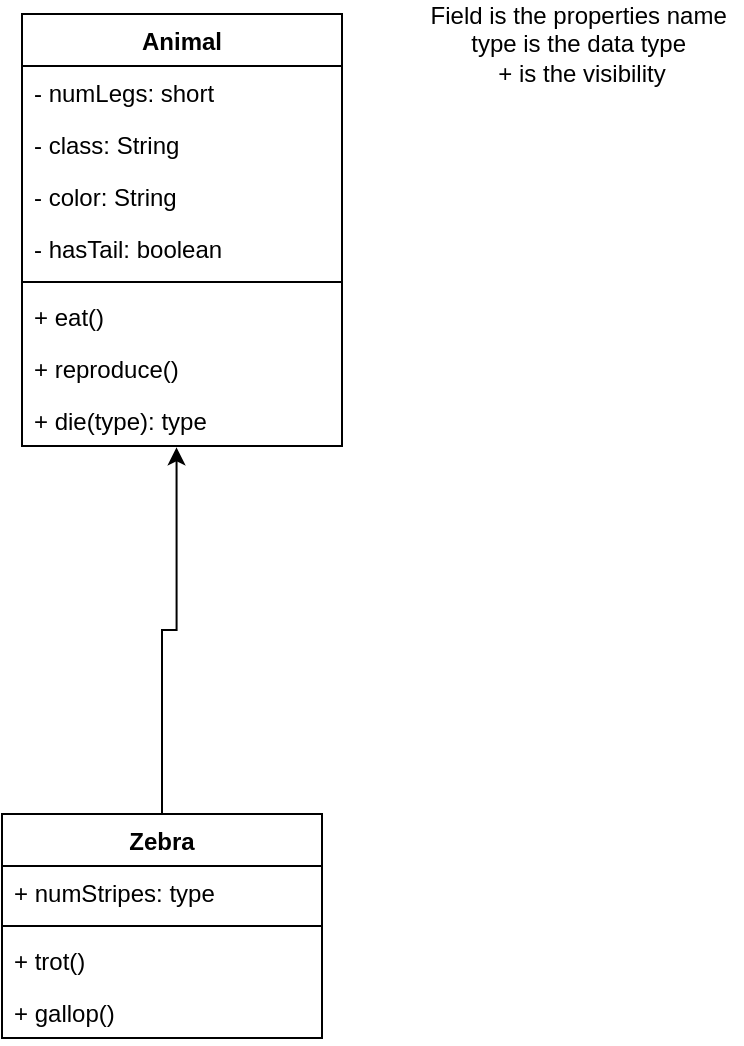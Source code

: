 <mxfile version="24.6.5" type="device">
  <diagram name="Page-1" id="vZEr8IQQ_hvFloVjX2v4">
    <mxGraphModel dx="2074" dy="1140" grid="1" gridSize="10" guides="1" tooltips="1" connect="1" arrows="1" fold="1" page="1" pageScale="1" pageWidth="850" pageHeight="1100" math="0" shadow="0">
      <root>
        <mxCell id="0" />
        <mxCell id="1" parent="0" />
        <mxCell id="kenE67_EqJ24HdMssNlD-1" value="Animal" style="swimlane;fontStyle=1;align=center;verticalAlign=top;childLayout=stackLayout;horizontal=1;startSize=26;horizontalStack=0;resizeParent=1;resizeParentMax=0;resizeLast=0;collapsible=1;marginBottom=0;whiteSpace=wrap;html=1;" vertex="1" parent="1">
          <mxGeometry x="340" y="110" width="160" height="216" as="geometry" />
        </mxCell>
        <mxCell id="kenE67_EqJ24HdMssNlD-5" value="- numLegs: short" style="text;strokeColor=none;fillColor=none;align=left;verticalAlign=top;spacingLeft=4;spacingRight=4;overflow=hidden;rotatable=0;points=[[0,0.5],[1,0.5]];portConstraint=eastwest;whiteSpace=wrap;html=1;" vertex="1" parent="kenE67_EqJ24HdMssNlD-1">
          <mxGeometry y="26" width="160" height="26" as="geometry" />
        </mxCell>
        <mxCell id="kenE67_EqJ24HdMssNlD-6" value="- class: String" style="text;strokeColor=none;fillColor=none;align=left;verticalAlign=top;spacingLeft=4;spacingRight=4;overflow=hidden;rotatable=0;points=[[0,0.5],[1,0.5]];portConstraint=eastwest;whiteSpace=wrap;html=1;" vertex="1" parent="kenE67_EqJ24HdMssNlD-1">
          <mxGeometry y="52" width="160" height="26" as="geometry" />
        </mxCell>
        <mxCell id="kenE67_EqJ24HdMssNlD-7" value="- color: String" style="text;strokeColor=none;fillColor=none;align=left;verticalAlign=top;spacingLeft=4;spacingRight=4;overflow=hidden;rotatable=0;points=[[0,0.5],[1,0.5]];portConstraint=eastwest;whiteSpace=wrap;html=1;" vertex="1" parent="kenE67_EqJ24HdMssNlD-1">
          <mxGeometry y="78" width="160" height="26" as="geometry" />
        </mxCell>
        <mxCell id="kenE67_EqJ24HdMssNlD-2" value="- hasTail: boolean" style="text;strokeColor=none;fillColor=none;align=left;verticalAlign=top;spacingLeft=4;spacingRight=4;overflow=hidden;rotatable=0;points=[[0,0.5],[1,0.5]];portConstraint=eastwest;whiteSpace=wrap;html=1;" vertex="1" parent="kenE67_EqJ24HdMssNlD-1">
          <mxGeometry y="104" width="160" height="26" as="geometry" />
        </mxCell>
        <mxCell id="kenE67_EqJ24HdMssNlD-3" value="" style="line;strokeWidth=1;fillColor=none;align=left;verticalAlign=middle;spacingTop=-1;spacingLeft=3;spacingRight=3;rotatable=0;labelPosition=right;points=[];portConstraint=eastwest;strokeColor=inherit;" vertex="1" parent="kenE67_EqJ24HdMssNlD-1">
          <mxGeometry y="130" width="160" height="8" as="geometry" />
        </mxCell>
        <mxCell id="kenE67_EqJ24HdMssNlD-4" value="+ eat()" style="text;strokeColor=none;fillColor=none;align=left;verticalAlign=top;spacingLeft=4;spacingRight=4;overflow=hidden;rotatable=0;points=[[0,0.5],[1,0.5]];portConstraint=eastwest;whiteSpace=wrap;html=1;" vertex="1" parent="kenE67_EqJ24HdMssNlD-1">
          <mxGeometry y="138" width="160" height="26" as="geometry" />
        </mxCell>
        <mxCell id="kenE67_EqJ24HdMssNlD-9" value="+ reproduce()" style="text;strokeColor=none;fillColor=none;align=left;verticalAlign=top;spacingLeft=4;spacingRight=4;overflow=hidden;rotatable=0;points=[[0,0.5],[1,0.5]];portConstraint=eastwest;whiteSpace=wrap;html=1;" vertex="1" parent="kenE67_EqJ24HdMssNlD-1">
          <mxGeometry y="164" width="160" height="26" as="geometry" />
        </mxCell>
        <mxCell id="kenE67_EqJ24HdMssNlD-8" value="+ die(type): type" style="text;strokeColor=none;fillColor=none;align=left;verticalAlign=top;spacingLeft=4;spacingRight=4;overflow=hidden;rotatable=0;points=[[0,0.5],[1,0.5]];portConstraint=eastwest;whiteSpace=wrap;html=1;" vertex="1" parent="kenE67_EqJ24HdMssNlD-1">
          <mxGeometry y="190" width="160" height="26" as="geometry" />
        </mxCell>
        <mxCell id="kenE67_EqJ24HdMssNlD-10" value="Field is the properties name&amp;nbsp;&lt;div&gt;type is the data type&amp;nbsp;&lt;/div&gt;&lt;div&gt;+ is the visibility&lt;/div&gt;" style="text;html=1;align=center;verticalAlign=middle;whiteSpace=wrap;rounded=0;" vertex="1" parent="1">
          <mxGeometry x="540" y="110" width="160" height="30" as="geometry" />
        </mxCell>
        <mxCell id="kenE67_EqJ24HdMssNlD-11" value="Zebra" style="swimlane;fontStyle=1;align=center;verticalAlign=top;childLayout=stackLayout;horizontal=1;startSize=26;horizontalStack=0;resizeParent=1;resizeParentMax=0;resizeLast=0;collapsible=1;marginBottom=0;whiteSpace=wrap;html=1;" vertex="1" parent="1">
          <mxGeometry x="330" y="510" width="160" height="112" as="geometry" />
        </mxCell>
        <mxCell id="kenE67_EqJ24HdMssNlD-12" value="+ numStripes: type" style="text;strokeColor=none;fillColor=none;align=left;verticalAlign=top;spacingLeft=4;spacingRight=4;overflow=hidden;rotatable=0;points=[[0,0.5],[1,0.5]];portConstraint=eastwest;whiteSpace=wrap;html=1;" vertex="1" parent="kenE67_EqJ24HdMssNlD-11">
          <mxGeometry y="26" width="160" height="26" as="geometry" />
        </mxCell>
        <mxCell id="kenE67_EqJ24HdMssNlD-13" value="" style="line;strokeWidth=1;fillColor=none;align=left;verticalAlign=middle;spacingTop=-1;spacingLeft=3;spacingRight=3;rotatable=0;labelPosition=right;points=[];portConstraint=eastwest;strokeColor=inherit;" vertex="1" parent="kenE67_EqJ24HdMssNlD-11">
          <mxGeometry y="52" width="160" height="8" as="geometry" />
        </mxCell>
        <mxCell id="kenE67_EqJ24HdMssNlD-14" value="+ trot()&amp;nbsp;" style="text;strokeColor=none;fillColor=none;align=left;verticalAlign=top;spacingLeft=4;spacingRight=4;overflow=hidden;rotatable=0;points=[[0,0.5],[1,0.5]];portConstraint=eastwest;whiteSpace=wrap;html=1;" vertex="1" parent="kenE67_EqJ24HdMssNlD-11">
          <mxGeometry y="60" width="160" height="26" as="geometry" />
        </mxCell>
        <mxCell id="kenE67_EqJ24HdMssNlD-15" value="+ gallop()" style="text;strokeColor=none;fillColor=none;align=left;verticalAlign=top;spacingLeft=4;spacingRight=4;overflow=hidden;rotatable=0;points=[[0,0.5],[1,0.5]];portConstraint=eastwest;whiteSpace=wrap;html=1;" vertex="1" parent="kenE67_EqJ24HdMssNlD-11">
          <mxGeometry y="86" width="160" height="26" as="geometry" />
        </mxCell>
        <mxCell id="kenE67_EqJ24HdMssNlD-16" style="edgeStyle=orthogonalEdgeStyle;rounded=0;orthogonalLoop=1;jettySize=auto;html=1;entryX=0.483;entryY=1.026;entryDx=0;entryDy=0;entryPerimeter=0;" edge="1" parent="1" source="kenE67_EqJ24HdMssNlD-11" target="kenE67_EqJ24HdMssNlD-8">
          <mxGeometry relative="1" as="geometry" />
        </mxCell>
      </root>
    </mxGraphModel>
  </diagram>
</mxfile>
